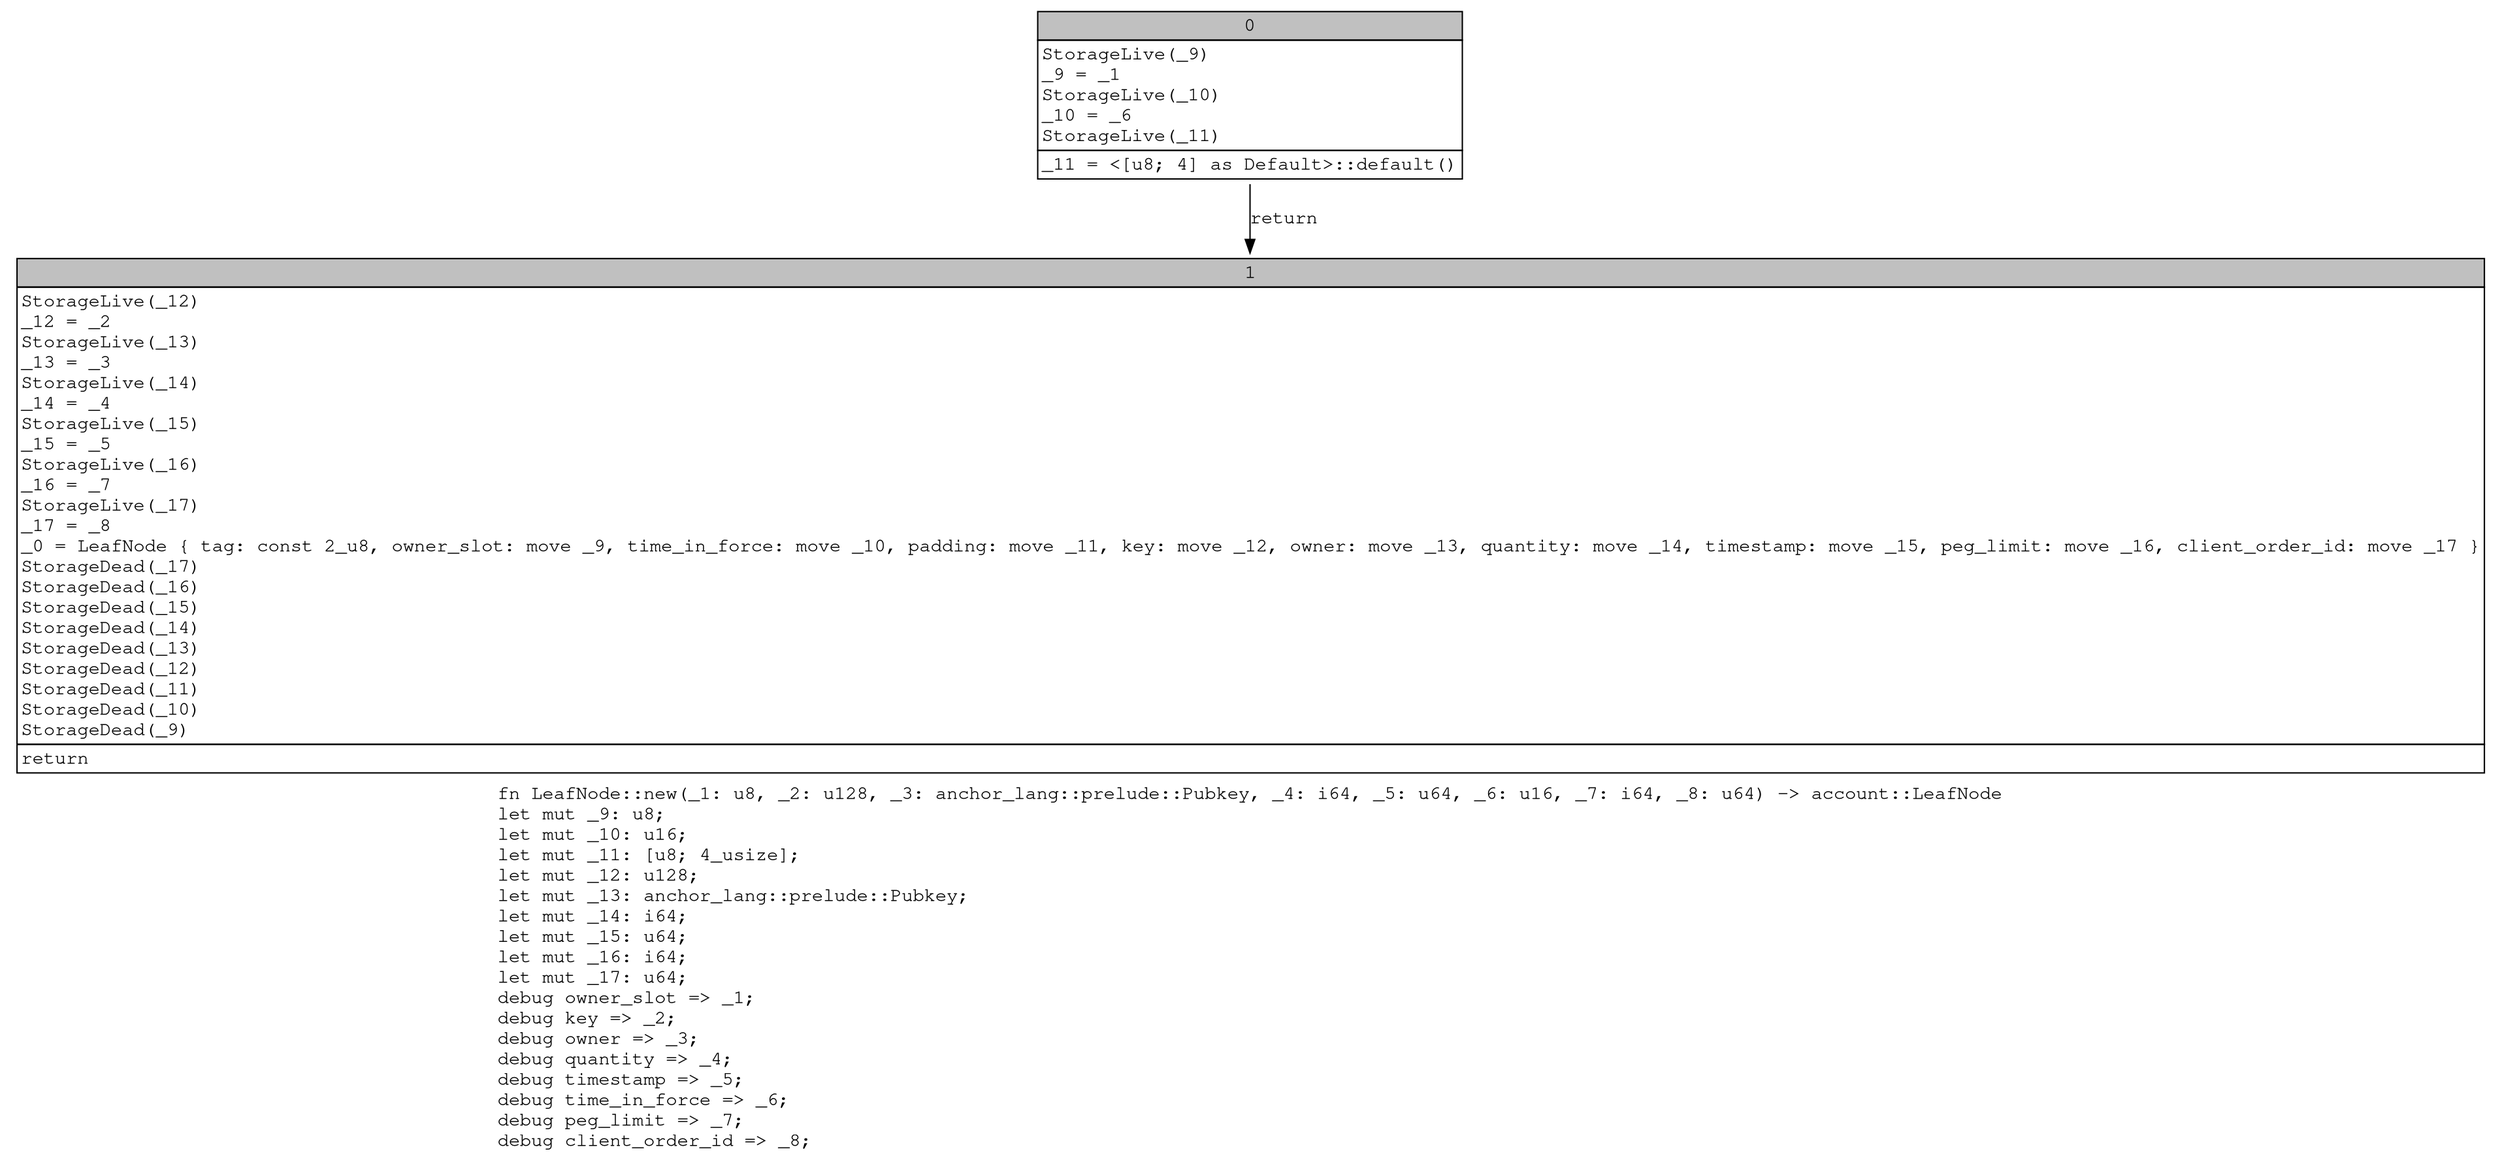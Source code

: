 digraph Mir_0_17 {
    graph [fontname="Courier, monospace"];
    node [fontname="Courier, monospace"];
    edge [fontname="Courier, monospace"];
    label=<fn LeafNode::new(_1: u8, _2: u128, _3: anchor_lang::prelude::Pubkey, _4: i64, _5: u64, _6: u16, _7: i64, _8: u64) -&gt; account::LeafNode<br align="left"/>let mut _9: u8;<br align="left"/>let mut _10: u16;<br align="left"/>let mut _11: [u8; 4_usize];<br align="left"/>let mut _12: u128;<br align="left"/>let mut _13: anchor_lang::prelude::Pubkey;<br align="left"/>let mut _14: i64;<br align="left"/>let mut _15: u64;<br align="left"/>let mut _16: i64;<br align="left"/>let mut _17: u64;<br align="left"/>debug owner_slot =&gt; _1;<br align="left"/>debug key =&gt; _2;<br align="left"/>debug owner =&gt; _3;<br align="left"/>debug quantity =&gt; _4;<br align="left"/>debug timestamp =&gt; _5;<br align="left"/>debug time_in_force =&gt; _6;<br align="left"/>debug peg_limit =&gt; _7;<br align="left"/>debug client_order_id =&gt; _8;<br align="left"/>>;
    bb0__0_17 [shape="none", label=<<table border="0" cellborder="1" cellspacing="0"><tr><td bgcolor="gray" align="center" colspan="1">0</td></tr><tr><td align="left" balign="left">StorageLive(_9)<br/>_9 = _1<br/>StorageLive(_10)<br/>_10 = _6<br/>StorageLive(_11)<br/></td></tr><tr><td align="left">_11 = &lt;[u8; 4] as Default&gt;::default()</td></tr></table>>];
    bb1__0_17 [shape="none", label=<<table border="0" cellborder="1" cellspacing="0"><tr><td bgcolor="gray" align="center" colspan="1">1</td></tr><tr><td align="left" balign="left">StorageLive(_12)<br/>_12 = _2<br/>StorageLive(_13)<br/>_13 = _3<br/>StorageLive(_14)<br/>_14 = _4<br/>StorageLive(_15)<br/>_15 = _5<br/>StorageLive(_16)<br/>_16 = _7<br/>StorageLive(_17)<br/>_17 = _8<br/>_0 = LeafNode { tag: const 2_u8, owner_slot: move _9, time_in_force: move _10, padding: move _11, key: move _12, owner: move _13, quantity: move _14, timestamp: move _15, peg_limit: move _16, client_order_id: move _17 }<br/>StorageDead(_17)<br/>StorageDead(_16)<br/>StorageDead(_15)<br/>StorageDead(_14)<br/>StorageDead(_13)<br/>StorageDead(_12)<br/>StorageDead(_11)<br/>StorageDead(_10)<br/>StorageDead(_9)<br/></td></tr><tr><td align="left">return</td></tr></table>>];
    bb0__0_17 -> bb1__0_17 [label="return"];
}
